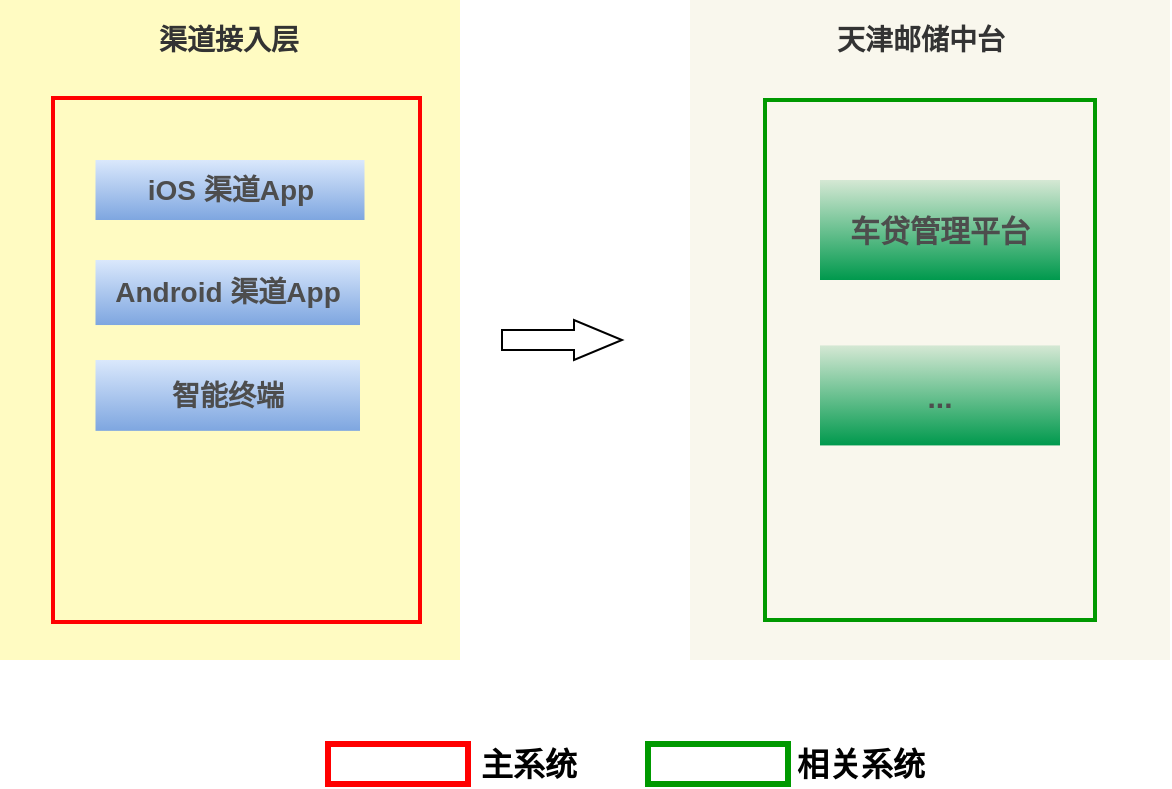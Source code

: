 <mxfile version="15.7.3" type="github">
  <diagram id="QuWYMFL5e3HPU13Q_Ody" name="Page-1">
    <mxGraphModel dx="1408" dy="711" grid="1" gridSize="10" guides="1" tooltips="1" connect="1" arrows="1" fold="1" page="1" pageScale="1" pageWidth="827" pageHeight="1169" math="0" shadow="0">
      <root>
        <mxCell id="0" />
        <mxCell id="1" parent="0" />
        <mxCell id="PdEomYgr19nXdc65woH1-9" value="" style="verticalLabelPosition=bottom;verticalAlign=top;html=1;shape=mxgraph.basic.rect;fillColor2=none;strokeWidth=1;size=20;indent=5;fillColor=#f9f7ed;strokeColor=none;" vertex="1" parent="1">
          <mxGeometry x="445" y="180" width="240" height="330" as="geometry" />
        </mxCell>
        <mxCell id="PdEomYgr19nXdc65woH1-8" value="" style="verticalLabelPosition=bottom;verticalAlign=top;html=1;shape=mxgraph.basic.rect;fillColor2=none;strokeWidth=1;size=20;indent=5;fillColor=#FFFBC2;strokeColor=none;" vertex="1" parent="1">
          <mxGeometry x="100" y="180" width="230" height="330" as="geometry" />
        </mxCell>
        <mxCell id="PdEomYgr19nXdc65woH1-5" value="" style="rounded=0;whiteSpace=wrap;html=1;fontSize=14;fillColor=none;strokeColor=#009900;strokeWidth=2;glass=0;shadow=0;sketch=0;" vertex="1" parent="1">
          <mxGeometry x="482.5" y="230" width="165" height="260" as="geometry" />
        </mxCell>
        <mxCell id="OwGhvqajabSdBus2EmIz-28" value="" style="rounded=0;whiteSpace=wrap;html=1;fontSize=14;fontColor=#ffffff;fillColor=none;strokeColor=#FF0000;strokeWidth=2;" parent="1" vertex="1">
          <mxGeometry x="126.5" y="229" width="183.5" height="262" as="geometry" />
        </mxCell>
        <mxCell id="OwGhvqajabSdBus2EmIz-8" value="&lt;font color=&quot;#4d4d4d&quot;&gt;&lt;span style=&quot;font-size: 14px&quot;&gt;&lt;b&gt;iOS 渠道App&lt;/b&gt;&lt;/span&gt;&lt;/font&gt;" style="rounded=0;whiteSpace=wrap;html=1;strokeColor=none;fillColor=#dae8fc;gradientColor=#7ea6e0;align=center;" parent="1" vertex="1">
          <mxGeometry x="147.75" y="260" width="134.5" height="30" as="geometry" />
        </mxCell>
        <mxCell id="OwGhvqajabSdBus2EmIz-9" value="&lt;font color=&quot;#333333&quot;&gt;渠道接入层&lt;/font&gt;" style="text;html=1;align=center;verticalAlign=middle;resizable=0;points=[];autosize=1;strokeColor=none;fillColor=none;fontStyle=1;fontSize=14;" parent="1" vertex="1">
          <mxGeometry x="168.88" y="190" width="90" height="20" as="geometry" />
        </mxCell>
        <mxCell id="OwGhvqajabSdBus2EmIz-11" value="&lt;b&gt;智能终端&lt;/b&gt;" style="rounded=0;whiteSpace=wrap;html=1;strokeColor=none;fillColor=#dae8fc;gradientColor=#7ea6e0;fontSize=14;fontColor=#4D4D4D;" parent="1" vertex="1">
          <mxGeometry x="147.75" y="360" width="132.25" height="35.42" as="geometry" />
        </mxCell>
        <mxCell id="OwGhvqajabSdBus2EmIz-13" value="&lt;font color=&quot;#333333&quot;&gt;天津邮储中台&lt;/font&gt;" style="text;html=1;align=center;verticalAlign=middle;resizable=0;points=[];autosize=1;strokeColor=none;fillColor=none;fontSize=14;fontColor=#2B41FF;fontStyle=1" parent="1" vertex="1">
          <mxGeometry x="510" y="190" width="100" height="20" as="geometry" />
        </mxCell>
        <mxCell id="OwGhvqajabSdBus2EmIz-24" value="" style="rounded=0;whiteSpace=wrap;html=1;fontSize=14;fontColor=#ffffff;fillColor=#FFFFFF;strokeColor=#FF0000;strokeWidth=3;" parent="1" vertex="1">
          <mxGeometry x="264" y="552" width="70" height="20" as="geometry" />
        </mxCell>
        <mxCell id="OwGhvqajabSdBus2EmIz-25" value="&lt;font color=&quot;#000000&quot; size=&quot;1&quot;&gt;&lt;b style=&quot;font-size: 16px&quot;&gt;主系统&lt;/b&gt;&lt;/font&gt;" style="text;html=1;align=center;verticalAlign=middle;resizable=0;points=[];autosize=1;strokeColor=none;fillColor=none;fontSize=14;fontColor=#2B41FF;" parent="1" vertex="1">
          <mxGeometry x="334" y="552" width="60" height="20" as="geometry" />
        </mxCell>
        <mxCell id="OwGhvqajabSdBus2EmIz-26" value="" style="rounded=0;whiteSpace=wrap;html=1;fontSize=14;fontColor=#ffffff;fillColor=#FFFFFF;strokeColor=#009900;strokeWidth=3;" parent="1" vertex="1">
          <mxGeometry x="424" y="552" width="70" height="20" as="geometry" />
        </mxCell>
        <mxCell id="OwGhvqajabSdBus2EmIz-27" value="&lt;font color=&quot;#000000&quot;&gt;&lt;span style=&quot;font-size: 16px&quot;&gt;&lt;b&gt;相关系统&lt;/b&gt;&lt;/span&gt;&lt;/font&gt;" style="text;html=1;align=center;verticalAlign=middle;resizable=0;points=[];autosize=1;strokeColor=none;fillColor=none;fontSize=14;fontColor=#2B41FF;" parent="1" vertex="1">
          <mxGeometry x="490" y="552" width="80" height="20" as="geometry" />
        </mxCell>
        <mxCell id="OwGhvqajabSdBus2EmIz-19" value="&lt;b style=&quot;font-size: 15px&quot;&gt;&lt;font color=&quot;#4d4d4d&quot;&gt;车贷管理平台&lt;/font&gt;&lt;/b&gt;" style="rounded=0;whiteSpace=wrap;html=1;fillColor=#d5e8d4;strokeColor=none;fontSize=15;gradientColor=#00994D;" parent="1" vertex="1">
          <mxGeometry x="510" y="270" width="120" height="50" as="geometry" />
        </mxCell>
        <mxCell id="PdEomYgr19nXdc65woH1-3" value="&lt;font color=&quot;#4d4d4d&quot;&gt;&lt;span style=&quot;font-size: 14px&quot;&gt;&lt;b&gt;Android 渠道App&lt;/b&gt;&lt;/span&gt;&lt;/font&gt;" style="rounded=0;whiteSpace=wrap;html=1;strokeColor=none;fillColor=#dae8fc;gradientColor=#7ea6e0;" vertex="1" parent="1">
          <mxGeometry x="147.75" y="310" width="132.25" height="32.52" as="geometry" />
        </mxCell>
        <mxCell id="PdEomYgr19nXdc65woH1-7" value="" style="html=1;shadow=0;dashed=0;align=center;verticalAlign=middle;shape=mxgraph.arrows2.arrow;dy=0.5;dx=24;notch=0;fillColor=none;strokeColor=default;" vertex="1" parent="1">
          <mxGeometry x="351" y="340" width="60" height="20" as="geometry" />
        </mxCell>
        <mxCell id="PdEomYgr19nXdc65woH1-11" value="&lt;b style=&quot;font-size: 15px&quot;&gt;&lt;font color=&quot;#4d4d4d&quot;&gt;...&lt;/font&gt;&lt;/b&gt;" style="rounded=0;whiteSpace=wrap;html=1;fillColor=#d5e8d4;strokeColor=none;fontSize=15;gradientColor=#00994D;" vertex="1" parent="1">
          <mxGeometry x="510" y="352.71" width="120" height="50" as="geometry" />
        </mxCell>
      </root>
    </mxGraphModel>
  </diagram>
</mxfile>
